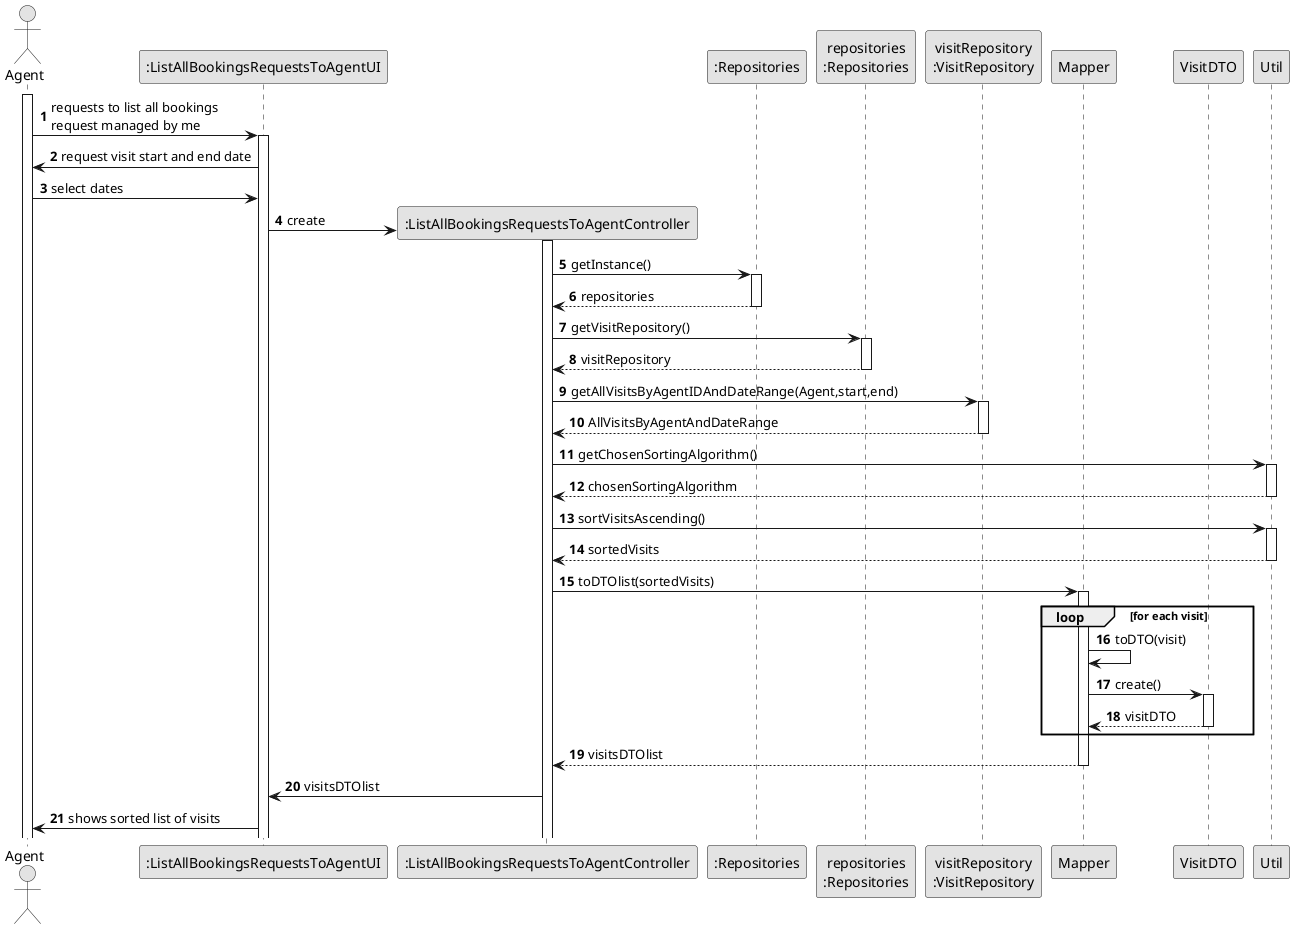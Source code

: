 @startuml
'https://plantuml.com/sequence-diagram

skinparam monochrome true
skinparam shadowing false
autonumber

actor "Agent" as agent
participant ":ListAllBookingsRequestsToAgentUI" as ui
participant ":ListAllBookingsRequestsToAgentController" as ctrl


participant ":Repositories" as repos
participant "repositories\n:Repositories" as repositories
participant "visitRepository\n:VisitRepository" as vstR
'participant "propertyRepository\n:PropertyRepository" as propR


participant "Mapper" as map
participant "VisitDTO" as vstDTO
participant "Util" as util


activate agent
agent -> ui: requests to list all bookings \nrequest managed by me
activate ui
ui -> agent: request visit start and end date
agent -> ui: select dates
ui -> ctrl**: create
activate ctrl
ctrl -> repos: getInstance()
activate repos
return repositories

ctrl -> repositories: getVisitRepository()
activate repositories
return visitRepository

'ctrl -> repositories: getPropertyRepository()
'activate repositories
'return propertyRepository



ctrl -> vstR: getAllVisitsByAgentIDAndDateRange(Agent,start,end)
activate vstR

return AllVisitsByAgentAndDateRange


ctrl -> util: getChosenSortingAlgorithm()
activate util
return chosenSortingAlgorithm
ctrl -> util: sortVisitsAscending()
activate util

return sortedVisits

ctrl -> map: toDTOlist(sortedVisits)
activate map

loop for each visit

map -> map: toDTO(visit)
map -> vstDTO: create()
activate vstDTO
return visitDTO

end

return visitsDTOlist

ctrl -> ui: visitsDTOlist

ui -> agent: shows sorted list of visits

@enduml